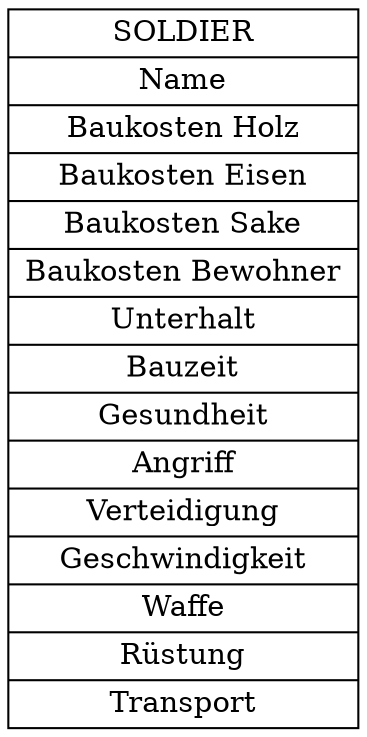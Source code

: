 digraph umlSoldier
{
  node[shape="record"];
  rankdir="bt";

  soldier [label="{<f0>SOLDIER|<f1>Name\n|<f2>Baukosten Holz\n|<f3>Baukosten Eisen\n|<f4>Baukosten Sake\n|<f5>Baukosten Bewohner\n|<f6>Unterhalt\n|<f7>Bauzeit\n|<f8>Gesundheit\n|<f9>Angriff\n|<f10>Verteidigung\n|<f11>Geschwindigkeit\n|<f12>Waffe\n|<f13>Rüstung\n|<f14>Transport\n}"];
}

